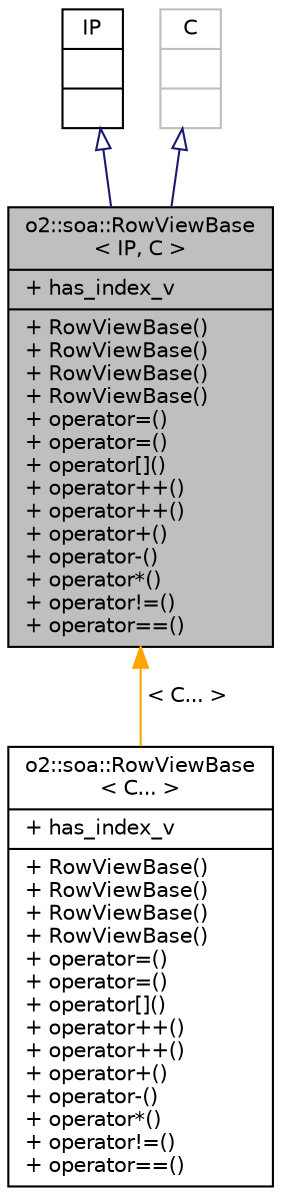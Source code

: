 digraph "o2::soa::RowViewBase&lt; IP, C &gt;"
{
 // INTERACTIVE_SVG=YES
  bgcolor="transparent";
  edge [fontname="Helvetica",fontsize="10",labelfontname="Helvetica",labelfontsize="10"];
  node [fontname="Helvetica",fontsize="10",shape=record];
  Node1 [label="{o2::soa::RowViewBase\l\< IP, C \>\n|+ has_index_v\l|+ RowViewBase()\l+ RowViewBase()\l+ RowViewBase()\l+ RowViewBase()\l+ operator=()\l+ operator=()\l+ operator[]()\l+ operator++()\l+ operator++()\l+ operator+()\l+ operator-()\l+ operator*()\l+ operator!=()\l+ operator==()\l}",height=0.2,width=0.4,color="black", fillcolor="grey75", style="filled", fontcolor="black"];
  Node2 -> Node1 [dir="back",color="midnightblue",fontsize="10",style="solid",arrowtail="onormal",fontname="Helvetica"];
  Node2 [label="{IP\n||}",height=0.2,width=0.4,color="black",URL="$d4/dd5/classo2_1_1soa_1_1IP.html"];
  Node3 -> Node1 [dir="back",color="midnightblue",fontsize="10",style="solid",arrowtail="onormal",fontname="Helvetica"];
  Node3 [label="{C\n||}",height=0.2,width=0.4,color="grey75"];
  Node1 -> Node4 [dir="back",color="orange",fontsize="10",style="solid",label=" \< C... \>" ,fontname="Helvetica"];
  Node4 [label="{o2::soa::RowViewBase\l\< C... \>\n|+ has_index_v\l|+ RowViewBase()\l+ RowViewBase()\l+ RowViewBase()\l+ RowViewBase()\l+ operator=()\l+ operator=()\l+ operator[]()\l+ operator++()\l+ operator++()\l+ operator+()\l+ operator-()\l+ operator*()\l+ operator!=()\l+ operator==()\l}",height=0.2,width=0.4,color="black",URL="$d6/d23/structo2_1_1soa_1_1RowViewBase.html"];
}
